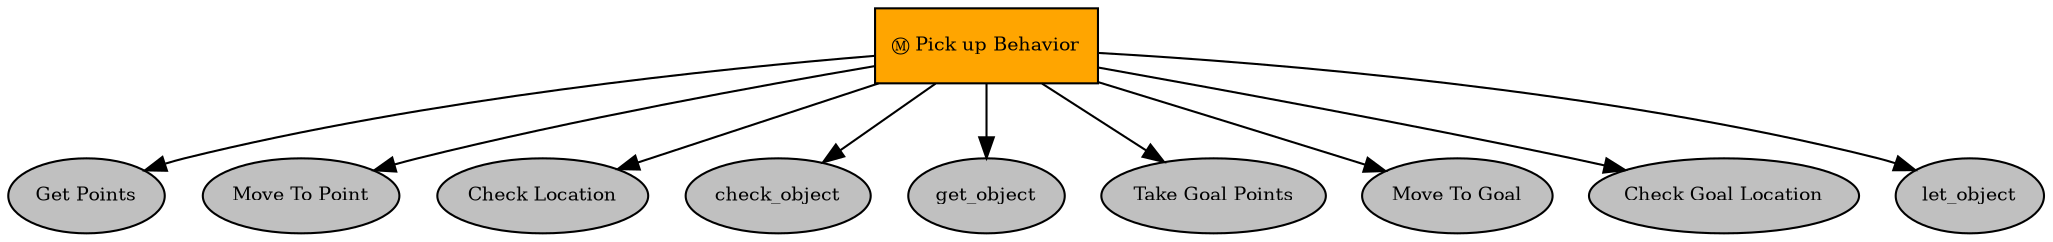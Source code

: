 digraph pastafarianism {
ordering=out;
graph [fontname="times-roman"];
node [fontname="times-roman"];
edge [fontname="times-roman"];
"Pick up Behavior" [fillcolor=orange, fontcolor=black, fontsize=9, label="Ⓜ Pick up Behavior", shape=box, style=filled];
"Get Points" [fillcolor=gray, fontcolor=black, fontsize=9, label="Get Points", shape=ellipse, style=filled];
"Pick up Behavior" -> "Get Points";
"Move To Point" [fillcolor=gray, fontcolor=black, fontsize=9, label="Move To Point", shape=ellipse, style=filled];
"Pick up Behavior" -> "Move To Point";
"Check Location" [fillcolor=gray, fontcolor=black, fontsize=9, label="Check Location", shape=ellipse, style=filled];
"Pick up Behavior" -> "Check Location";
check_object [fillcolor=gray, fontcolor=black, fontsize=9, label=check_object, shape=ellipse, style=filled];
"Pick up Behavior" -> check_object;
get_object [fillcolor=gray, fontcolor=black, fontsize=9, label=get_object, shape=ellipse, style=filled];
"Pick up Behavior" -> get_object;
"Take Goal Points" [fillcolor=gray, fontcolor=black, fontsize=9, label="Take Goal Points", shape=ellipse, style=filled];
"Pick up Behavior" -> "Take Goal Points";
"Move To Goal" [fillcolor=gray, fontcolor=black, fontsize=9, label="Move To Goal", shape=ellipse, style=filled];
"Pick up Behavior" -> "Move To Goal";
"Check Goal Location" [fillcolor=gray, fontcolor=black, fontsize=9, label="Check Goal Location", shape=ellipse, style=filled];
"Pick up Behavior" -> "Check Goal Location";
let_object [fillcolor=gray, fontcolor=black, fontsize=9, label=let_object, shape=ellipse, style=filled];
"Pick up Behavior" -> let_object;
}
